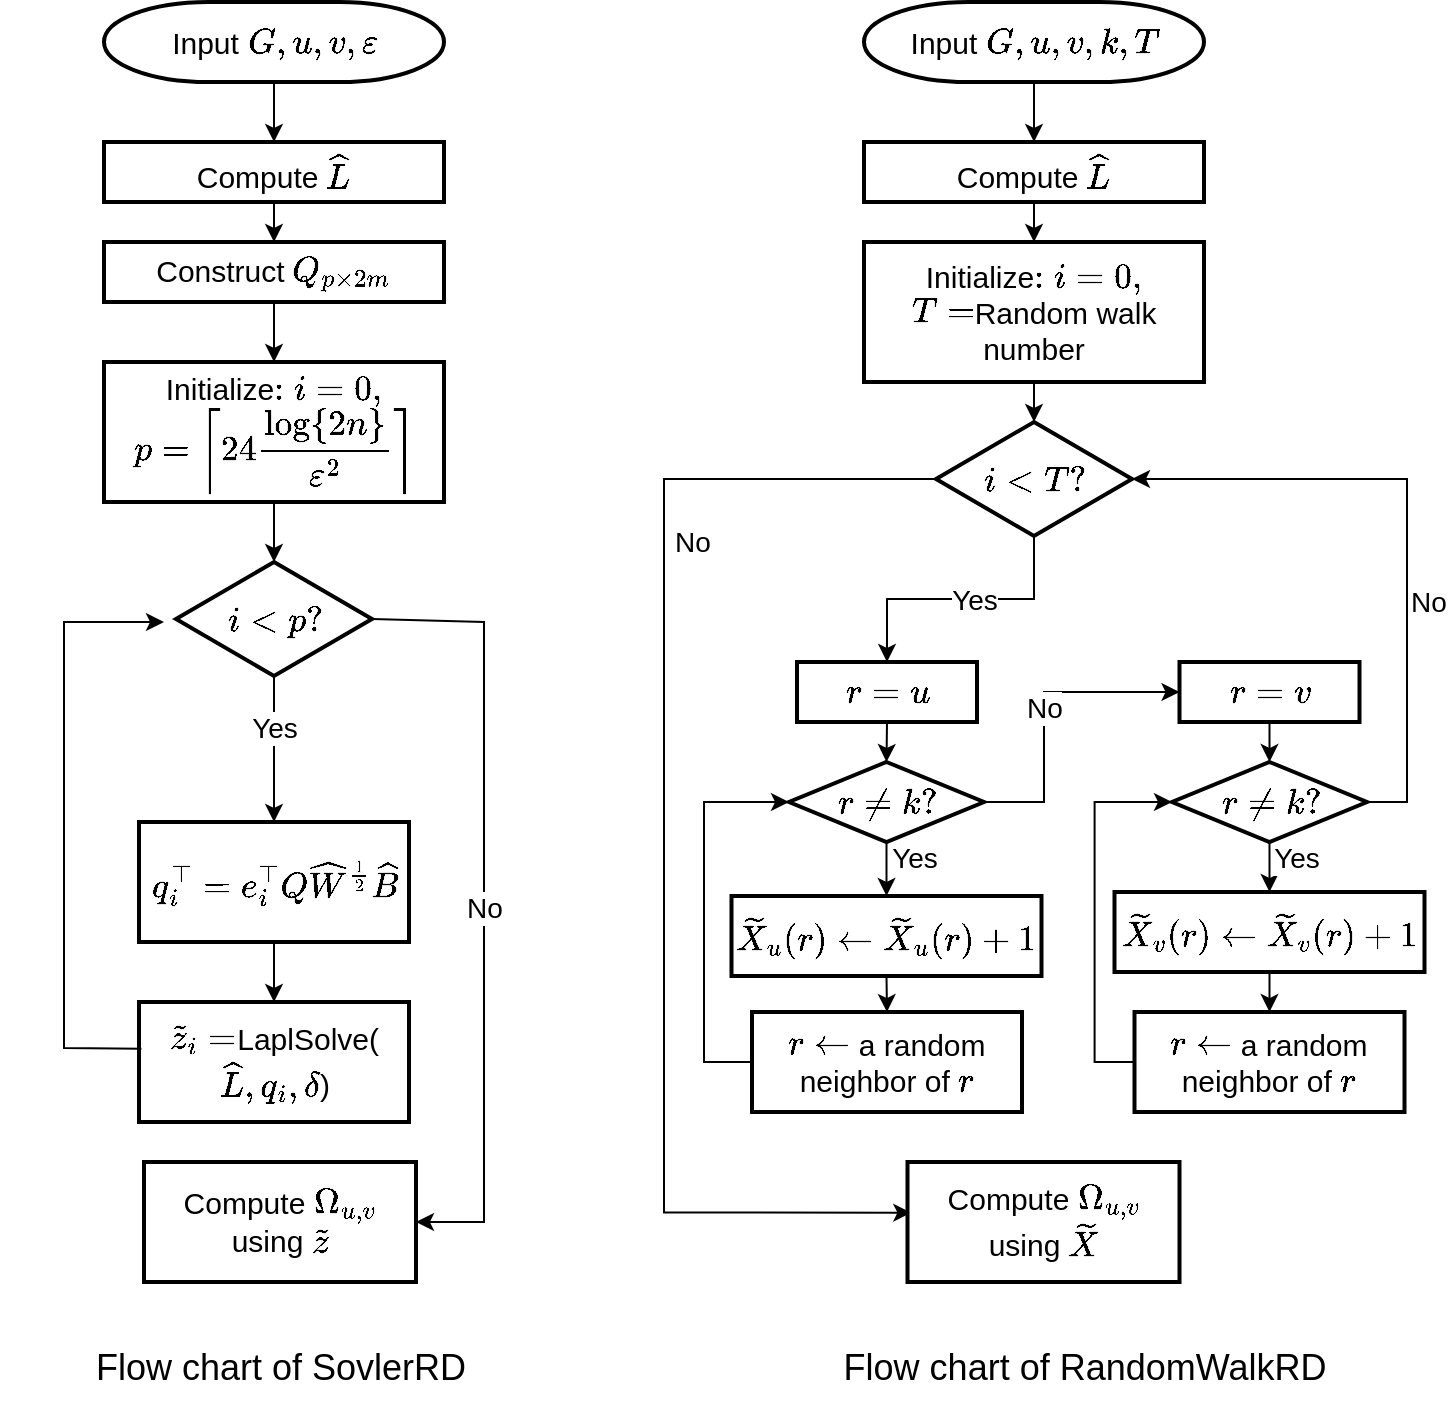 <mxfile version="26.2.12">
  <diagram id="6a731a19-8d31-9384-78a2-239565b7b9f0" name="Page-1">
    <mxGraphModel dx="1566" dy="902" grid="1" gridSize="10" guides="1" tooltips="1" connect="1" arrows="1" fold="1" page="1" pageScale="1" pageWidth="1169" pageHeight="827" background="none" math="1" shadow="0">
      <root>
        <mxCell id="0" />
        <mxCell id="1" parent="0" />
        <mxCell id="6gbHNIe6kbGb1KUCdrM2-60" style="edgeStyle=orthogonalEdgeStyle;rounded=0;orthogonalLoop=1;jettySize=auto;html=1;exitX=0.5;exitY=1;exitDx=0;exitDy=0;exitPerimeter=0;entryX=0.5;entryY=0;entryDx=0;entryDy=0;" parent="1" source="HDR-ENTHewPlgLy2R7sd-55" target="HDR-ENTHewPlgLy2R7sd-56" edge="1">
          <mxGeometry relative="1" as="geometry" />
        </mxCell>
        <mxCell id="HDR-ENTHewPlgLy2R7sd-55" value="&lt;font style=&quot;font-size: 15px;&quot;&gt;Input `G,u,v,\epsilon`&lt;/font&gt;" style="shape=mxgraph.flowchart.terminator;strokeWidth=2;gradientColor=none;gradientDirection=north;fontStyle=0;html=1;" parent="1" vertex="1">
          <mxGeometry x="120" y="40" width="170" height="40" as="geometry" />
        </mxCell>
        <mxCell id="HDR-ENTHewPlgLy2R7sd-58" style="edgeStyle=orthogonalEdgeStyle;rounded=0;orthogonalLoop=1;jettySize=auto;html=1;exitX=0.5;exitY=1;exitDx=0;exitDy=0;entryX=0.5;entryY=0;entryDx=0;entryDy=0;" parent="1" source="HDR-ENTHewPlgLy2R7sd-56" target="HDR-ENTHewPlgLy2R7sd-57" edge="1">
          <mxGeometry relative="1" as="geometry" />
        </mxCell>
        <mxCell id="HDR-ENTHewPlgLy2R7sd-56" value="&lt;font style=&quot;font-size: 15px;&quot;&gt;Compute `\hat{L}`&lt;/font&gt;" style="rounded=0;whiteSpace=wrap;html=1;strokeWidth=2;" parent="1" vertex="1">
          <mxGeometry x="120" y="110" width="170" height="30" as="geometry" />
        </mxCell>
        <mxCell id="6gbHNIe6kbGb1KUCdrM2-79" value="" style="edgeStyle=orthogonalEdgeStyle;rounded=0;orthogonalLoop=1;jettySize=auto;html=1;endArrow=none;startFill=0;" parent="1" source="HDR-ENTHewPlgLy2R7sd-57" target="HDR-ENTHewPlgLy2R7sd-56" edge="1">
          <mxGeometry relative="1" as="geometry" />
        </mxCell>
        <mxCell id="HDR-ENTHewPlgLy2R7sd-57" value="&lt;font style=&quot;font-size: 15px;&quot;&gt;Construct `Q_{p \times 2m}`&lt;/font&gt;" style="rounded=0;whiteSpace=wrap;html=1;strokeWidth=2;" parent="1" vertex="1">
          <mxGeometry x="120" y="160" width="170" height="30" as="geometry" />
        </mxCell>
        <mxCell id="HDR-ENTHewPlgLy2R7sd-59" value="&lt;font style=&quot;font-size: 15px;&quot;&gt;`i&amp;lt;p?`&lt;/font&gt;" style="shape=mxgraph.flowchart.decision;strokeWidth=2;gradientColor=none;gradientDirection=north;fontStyle=0;html=1;" parent="1" vertex="1">
          <mxGeometry x="156" y="320" width="98" height="57" as="geometry" />
        </mxCell>
        <mxCell id="HDR-ENTHewPlgLy2R7sd-60" value="&lt;font style=&quot;font-size: 15px;&quot;&gt;`\tilde{z}_i=`LaplSolve(`\hat{L},q_i,\delta`)&lt;/font&gt;" style="rounded=0;whiteSpace=wrap;html=1;strokeWidth=2;" parent="1" vertex="1">
          <mxGeometry x="137.5" y="540" width="135" height="60" as="geometry" />
        </mxCell>
        <mxCell id="HDR-ENTHewPlgLy2R7sd-61" style="edgeStyle=orthogonalEdgeStyle;rounded=0;orthogonalLoop=1;jettySize=auto;html=1;exitX=0.5;exitY=1;exitDx=0;exitDy=0;exitPerimeter=0;entryX=0.5;entryY=0;entryDx=0;entryDy=0;" parent="1" source="HDR-ENTHewPlgLy2R7sd-59" target="6gbHNIe6kbGb1KUCdrM2-57" edge="1">
          <mxGeometry relative="1" as="geometry">
            <mxPoint x="205" y="450" as="targetPoint" />
          </mxGeometry>
        </mxCell>
        <mxCell id="HDR-ENTHewPlgLy2R7sd-62" value="&lt;font style=&quot;font-size: 14px;&quot;&gt;Yes&lt;/font&gt;" style="edgeLabel;html=1;align=center;verticalAlign=middle;resizable=0;points=[];" parent="HDR-ENTHewPlgLy2R7sd-61" vertex="1" connectable="0">
          <mxGeometry x="-0.292" relative="1" as="geometry">
            <mxPoint as="offset" />
          </mxGeometry>
        </mxCell>
        <mxCell id="HDR-ENTHewPlgLy2R7sd-63" value="" style="endArrow=classic;html=1;rounded=0;exitX=0.009;exitY=0.39;exitDx=0;exitDy=0;exitPerimeter=0;" parent="1" source="HDR-ENTHewPlgLy2R7sd-60" edge="1">
          <mxGeometry width="50" height="50" relative="1" as="geometry">
            <mxPoint x="90" y="420" as="sourcePoint" />
            <mxPoint x="150" y="350" as="targetPoint" />
            <Array as="points">
              <mxPoint x="100" y="563" />
              <mxPoint x="100" y="350" />
            </Array>
          </mxGeometry>
        </mxCell>
        <mxCell id="HDR-ENTHewPlgLy2R7sd-64" style="edgeStyle=orthogonalEdgeStyle;rounded=0;orthogonalLoop=1;jettySize=auto;html=1;exitX=0.5;exitY=1;exitDx=0;exitDy=0;entryX=0.5;entryY=0;entryDx=0;entryDy=0;" parent="1" source="HDR-ENTHewPlgLy2R7sd-57" target="6gbHNIe6kbGb1KUCdrM2-80" edge="1">
          <mxGeometry relative="1" as="geometry" />
        </mxCell>
        <mxCell id="HDR-ENTHewPlgLy2R7sd-65" value="" style="endArrow=classic;html=1;rounded=0;exitX=1;exitY=0.5;exitDx=0;exitDy=0;exitPerimeter=0;entryX=1;entryY=0.5;entryDx=0;entryDy=0;" parent="1" source="HDR-ENTHewPlgLy2R7sd-59" target="HDR-ENTHewPlgLy2R7sd-66" edge="1">
          <mxGeometry width="50" height="50" relative="1" as="geometry">
            <mxPoint x="340" y="330" as="sourcePoint" />
            <mxPoint x="210" y="520" as="targetPoint" />
            <Array as="points">
              <mxPoint x="310" y="350" />
              <mxPoint x="310" y="650" />
            </Array>
          </mxGeometry>
        </mxCell>
        <mxCell id="6gbHNIe6kbGb1KUCdrM2-56" value="&lt;font style=&quot;font-size: 14px;&quot;&gt;No&lt;/font&gt;" style="edgeLabel;html=1;align=center;verticalAlign=middle;resizable=0;points=[];" parent="HDR-ENTHewPlgLy2R7sd-65" vertex="1" connectable="0">
          <mxGeometry x="0.017" relative="1" as="geometry">
            <mxPoint as="offset" />
          </mxGeometry>
        </mxCell>
        <mxCell id="HDR-ENTHewPlgLy2R7sd-66" value="&lt;font style=&quot;font-size: 15px;&quot;&gt;Compute `\Omega_{u,v}`&lt;/font&gt;&lt;div&gt;&lt;font style=&quot;font-size: 15px;&quot;&gt;using `\tilde{z}`&lt;/font&gt;&lt;/div&gt;" style="rounded=0;whiteSpace=wrap;html=1;strokeWidth=2;" parent="1" vertex="1">
          <mxGeometry x="140" y="620" width="136" height="60" as="geometry" />
        </mxCell>
        <mxCell id="6gbHNIe6kbGb1KUCdrM2-58" style="edgeStyle=orthogonalEdgeStyle;rounded=0;orthogonalLoop=1;jettySize=auto;html=1;exitX=0.5;exitY=1;exitDx=0;exitDy=0;entryX=0.5;entryY=0;entryDx=0;entryDy=0;" parent="1" source="6gbHNIe6kbGb1KUCdrM2-57" target="HDR-ENTHewPlgLy2R7sd-60" edge="1">
          <mxGeometry relative="1" as="geometry" />
        </mxCell>
        <mxCell id="6gbHNIe6kbGb1KUCdrM2-57" value="&lt;span style=&quot;font-size: 15px;&quot;&gt;`q_i^\top=e_i^\topQ\hat{W}^{1/2}\hat{B}`&lt;/span&gt;" style="rounded=0;whiteSpace=wrap;html=1;strokeWidth=2;" parent="1" vertex="1">
          <mxGeometry x="137.5" y="450" width="135" height="60" as="geometry" />
        </mxCell>
        <mxCell id="6gbHNIe6kbGb1KUCdrM2-77" value="&lt;font style=&quot;font-size: 18px;&quot;&gt;Flow chart of SovlerRD&lt;/font&gt;" style="text;html=1;align=center;verticalAlign=middle;resizable=0;points=[];autosize=1;strokeColor=none;fillColor=none;" parent="1" vertex="1">
          <mxGeometry x="103" y="703" width="210" height="40" as="geometry" />
        </mxCell>
        <mxCell id="6gbHNIe6kbGb1KUCdrM2-78" value="&lt;font style=&quot;font-size: 18px;&quot;&gt;Flow chart of RandomWalkRD&lt;/font&gt;" style="text;html=1;align=center;verticalAlign=middle;resizable=0;points=[];autosize=1;strokeColor=none;fillColor=none;" parent="1" vertex="1">
          <mxGeometry x="480" y="703" width="260" height="40" as="geometry" />
        </mxCell>
        <mxCell id="6gbHNIe6kbGb1KUCdrM2-80" value="&lt;font style=&quot;font-size: 15px;&quot;&gt;Initialize`: i=0,`&lt;/font&gt;&lt;div&gt;&lt;font style=&quot;font-size: 15px;&quot;&gt;`p=\ceil {24\log {2n}/\epsilon^2} `&lt;/font&gt;&lt;/div&gt;" style="rounded=0;whiteSpace=wrap;html=1;strokeWidth=2;" parent="1" vertex="1">
          <mxGeometry x="120" y="220" width="170" height="70" as="geometry" />
        </mxCell>
        <mxCell id="6gbHNIe6kbGb1KUCdrM2-81" style="edgeStyle=orthogonalEdgeStyle;rounded=0;orthogonalLoop=1;jettySize=auto;html=1;exitX=0.5;exitY=1;exitDx=0;exitDy=0;entryX=0.5;entryY=0;entryDx=0;entryDy=0;entryPerimeter=0;" parent="1" source="6gbHNIe6kbGb1KUCdrM2-80" target="HDR-ENTHewPlgLy2R7sd-59" edge="1">
          <mxGeometry relative="1" as="geometry" />
        </mxCell>
        <mxCell id="6gbHNIe6kbGb1KUCdrM2-82" style="edgeStyle=orthogonalEdgeStyle;rounded=0;orthogonalLoop=1;jettySize=auto;html=1;exitX=0.5;exitY=1;exitDx=0;exitDy=0;exitPerimeter=0;entryX=0.5;entryY=0;entryDx=0;entryDy=0;" parent="1" source="6gbHNIe6kbGb1KUCdrM2-122" target="6gbHNIe6kbGb1KUCdrM2-85" edge="1">
          <mxGeometry relative="1" as="geometry">
            <mxPoint x="585" y="70" as="sourcePoint" />
          </mxGeometry>
        </mxCell>
        <mxCell id="6gbHNIe6kbGb1KUCdrM2-85" value="&lt;font style=&quot;font-size: 15px;&quot;&gt;Compute `\hat{L}`&lt;/font&gt;" style="rounded=0;whiteSpace=wrap;html=1;strokeWidth=2;" parent="1" vertex="1">
          <mxGeometry x="500" y="110" width="170" height="30" as="geometry" />
        </mxCell>
        <mxCell id="6gbHNIe6kbGb1KUCdrM2-118" style="edgeStyle=orthogonalEdgeStyle;rounded=0;orthogonalLoop=1;jettySize=auto;html=1;exitX=0;exitY=0.5;exitDx=0;exitDy=0;exitPerimeter=0;entryX=0.014;entryY=0.422;entryDx=0;entryDy=0;entryPerimeter=0;" parent="1" source="6gbHNIe6kbGb1KUCdrM2-88" target="6gbHNIe6kbGb1KUCdrM2-96" edge="1">
          <mxGeometry relative="1" as="geometry">
            <mxPoint x="480" y="630" as="targetPoint" />
            <Array as="points">
              <mxPoint x="400" y="279" />
              <mxPoint x="400" y="645" />
            </Array>
          </mxGeometry>
        </mxCell>
        <mxCell id="6gbHNIe6kbGb1KUCdrM2-119" value="&lt;font style=&quot;font-size: 14px;&quot;&gt;No&lt;/font&gt;" style="edgeLabel;html=1;align=center;verticalAlign=middle;resizable=0;points=[];" parent="6gbHNIe6kbGb1KUCdrM2-118" vertex="1" connectable="0">
          <mxGeometry x="0.108" y="1" relative="1" as="geometry">
            <mxPoint x="13" y="-180" as="offset" />
          </mxGeometry>
        </mxCell>
        <mxCell id="6gbHNIe6kbGb1KUCdrM2-88" value="&lt;font style=&quot;font-size: 15px;&quot;&gt;`i&amp;lt;T?`&lt;/font&gt;" style="shape=mxgraph.flowchart.decision;strokeWidth=2;gradientColor=none;gradientDirection=north;fontStyle=0;html=1;" parent="1" vertex="1">
          <mxGeometry x="536" y="250" width="98" height="57" as="geometry" />
        </mxCell>
        <mxCell id="6gbHNIe6kbGb1KUCdrM2-89" value="&lt;font style=&quot;font-size: 15px;&quot;&gt;`r\leftarrow` a random neighbor of `r`&lt;/font&gt;" style="rounded=0;whiteSpace=wrap;html=1;strokeWidth=2;" parent="1" vertex="1">
          <mxGeometry x="444" y="545" width="135" height="50" as="geometry" />
        </mxCell>
        <mxCell id="6gbHNIe6kbGb1KUCdrM2-90" style="edgeStyle=orthogonalEdgeStyle;rounded=0;orthogonalLoop=1;jettySize=auto;html=1;exitX=0.5;exitY=1;exitDx=0;exitDy=0;exitPerimeter=0;entryX=0.5;entryY=0;entryDx=0;entryDy=0;" parent="1" source="6gbHNIe6kbGb1KUCdrM2-88" target="6gbHNIe6kbGb1KUCdrM2-98" edge="1">
          <mxGeometry relative="1" as="geometry">
            <mxPoint x="585" y="340" as="targetPoint" />
          </mxGeometry>
        </mxCell>
        <mxCell id="6gbHNIe6kbGb1KUCdrM2-91" value="&lt;font style=&quot;font-size: 14px;&quot;&gt;Yes&lt;/font&gt;" style="edgeLabel;html=1;align=center;verticalAlign=middle;resizable=0;points=[];" parent="6gbHNIe6kbGb1KUCdrM2-90" vertex="1" connectable="0">
          <mxGeometry x="-0.292" relative="1" as="geometry">
            <mxPoint x="-13" as="offset" />
          </mxGeometry>
        </mxCell>
        <mxCell id="6gbHNIe6kbGb1KUCdrM2-92" value="" style="endArrow=classic;html=1;rounded=0;exitX=0;exitY=0.5;exitDx=0;exitDy=0;entryX=0;entryY=0.5;entryDx=0;entryDy=0;entryPerimeter=0;" parent="1" source="6gbHNIe6kbGb1KUCdrM2-89" target="6gbHNIe6kbGb1KUCdrM2-101" edge="1">
          <mxGeometry width="50" height="50" relative="1" as="geometry">
            <mxPoint x="418.715" y="823.4" as="sourcePoint" />
            <mxPoint x="430" y="660" as="targetPoint" />
            <Array as="points">
              <mxPoint x="420" y="570" />
              <mxPoint x="420" y="440" />
            </Array>
          </mxGeometry>
        </mxCell>
        <mxCell id="6gbHNIe6kbGb1KUCdrM2-93" style="edgeStyle=orthogonalEdgeStyle;rounded=0;orthogonalLoop=1;jettySize=auto;html=1;exitX=0.5;exitY=1;exitDx=0;exitDy=0;entryX=0.5;entryY=0;entryDx=0;entryDy=0;" parent="1" source="6gbHNIe6kbGb1KUCdrM2-85" target="6gbHNIe6kbGb1KUCdrM2-99" edge="1">
          <mxGeometry relative="1" as="geometry">
            <mxPoint x="585" y="180" as="sourcePoint" />
          </mxGeometry>
        </mxCell>
        <mxCell id="6gbHNIe6kbGb1KUCdrM2-94" value="" style="endArrow=classic;html=1;rounded=0;exitX=1;exitY=0.5;exitDx=0;exitDy=0;exitPerimeter=0;entryX=0;entryY=0.5;entryDx=0;entryDy=0;" parent="1" source="6gbHNIe6kbGb1KUCdrM2-101" target="6gbHNIe6kbGb1KUCdrM2-107" edge="1">
          <mxGeometry width="50" height="50" relative="1" as="geometry">
            <mxPoint x="820.0" y="580" as="sourcePoint" />
            <mxPoint x="920" y="690" as="targetPoint" />
            <Array as="points">
              <mxPoint x="590" y="440" />
              <mxPoint x="590" y="385" />
            </Array>
          </mxGeometry>
        </mxCell>
        <mxCell id="6gbHNIe6kbGb1KUCdrM2-95" value="&lt;font style=&quot;font-size: 14px;&quot;&gt;No&lt;/font&gt;" style="edgeLabel;html=1;align=center;verticalAlign=middle;resizable=0;points=[];" parent="6gbHNIe6kbGb1KUCdrM2-94" vertex="1" connectable="0">
          <mxGeometry x="0.017" relative="1" as="geometry">
            <mxPoint as="offset" />
          </mxGeometry>
        </mxCell>
        <mxCell id="6gbHNIe6kbGb1KUCdrM2-96" value="&lt;font style=&quot;font-size: 15px;&quot;&gt;Compute `\Omega_{u,v}`&lt;/font&gt;&lt;div&gt;&lt;font style=&quot;font-size: 15px;&quot;&gt;using `\tilde{X}`&lt;/font&gt;&lt;/div&gt;" style="rounded=0;whiteSpace=wrap;html=1;strokeWidth=2;" parent="1" vertex="1">
          <mxGeometry x="521.75" y="620" width="136" height="60" as="geometry" />
        </mxCell>
        <mxCell id="6gbHNIe6kbGb1KUCdrM2-97" style="edgeStyle=orthogonalEdgeStyle;rounded=0;orthogonalLoop=1;jettySize=auto;html=1;exitX=0.5;exitY=1;exitDx=0;exitDy=0;entryX=0.5;entryY=0;entryDx=0;entryDy=0;entryPerimeter=0;" parent="1" source="6gbHNIe6kbGb1KUCdrM2-98" target="6gbHNIe6kbGb1KUCdrM2-101" edge="1">
          <mxGeometry relative="1" as="geometry" />
        </mxCell>
        <mxCell id="6gbHNIe6kbGb1KUCdrM2-98" value="&lt;span style=&quot;font-size: 15px;&quot;&gt;`r=u`&lt;/span&gt;" style="rounded=0;whiteSpace=wrap;html=1;strokeWidth=2;" parent="1" vertex="1">
          <mxGeometry x="466.5" y="370" width="90" height="30" as="geometry" />
        </mxCell>
        <mxCell id="6gbHNIe6kbGb1KUCdrM2-99" value="&lt;font style=&quot;font-size: 15px;&quot;&gt;Initialize`: i=0,`&lt;/font&gt;&lt;div&gt;&lt;font style=&quot;font-size: 15px;&quot;&gt;`T=`Random walk number&lt;/font&gt;&lt;/div&gt;" style="rounded=0;whiteSpace=wrap;html=1;strokeWidth=2;" parent="1" vertex="1">
          <mxGeometry x="500" y="160" width="170" height="70" as="geometry" />
        </mxCell>
        <mxCell id="6gbHNIe6kbGb1KUCdrM2-100" style="edgeStyle=orthogonalEdgeStyle;rounded=0;orthogonalLoop=1;jettySize=auto;html=1;exitX=0.5;exitY=1;exitDx=0;exitDy=0;entryX=0.5;entryY=0;entryDx=0;entryDy=0;entryPerimeter=0;" parent="1" source="6gbHNIe6kbGb1KUCdrM2-99" target="6gbHNIe6kbGb1KUCdrM2-88" edge="1">
          <mxGeometry relative="1" as="geometry" />
        </mxCell>
        <mxCell id="6gbHNIe6kbGb1KUCdrM2-103" style="edgeStyle=orthogonalEdgeStyle;rounded=0;orthogonalLoop=1;jettySize=auto;html=1;exitX=0.5;exitY=1;exitDx=0;exitDy=0;exitPerimeter=0;entryX=0.5;entryY=0;entryDx=0;entryDy=0;" parent="1" source="6gbHNIe6kbGb1KUCdrM2-101" target="6gbHNIe6kbGb1KUCdrM2-102" edge="1">
          <mxGeometry relative="1" as="geometry" />
        </mxCell>
        <mxCell id="6gbHNIe6kbGb1KUCdrM2-104" value="&lt;font style=&quot;font-size: 14px;&quot;&gt;Yes&lt;/font&gt;" style="edgeLabel;html=1;align=center;verticalAlign=middle;resizable=0;points=[];" parent="6gbHNIe6kbGb1KUCdrM2-103" vertex="1" connectable="0">
          <mxGeometry x="-0.463" relative="1" as="geometry">
            <mxPoint x="13" y="1" as="offset" />
          </mxGeometry>
        </mxCell>
        <mxCell id="6gbHNIe6kbGb1KUCdrM2-101" value="&lt;font style=&quot;font-size: 15px;&quot;&gt;`r\nek?`&lt;/font&gt;" style="shape=mxgraph.flowchart.decision;strokeWidth=2;gradientColor=none;gradientDirection=north;fontStyle=0;html=1;" parent="1" vertex="1">
          <mxGeometry x="462.5" y="420" width="97.5" height="40" as="geometry" />
        </mxCell>
        <mxCell id="6gbHNIe6kbGb1KUCdrM2-105" style="edgeStyle=orthogonalEdgeStyle;rounded=0;orthogonalLoop=1;jettySize=auto;html=1;exitX=0.5;exitY=1;exitDx=0;exitDy=0;entryX=0.5;entryY=0;entryDx=0;entryDy=0;" parent="1" source="6gbHNIe6kbGb1KUCdrM2-102" target="6gbHNIe6kbGb1KUCdrM2-89" edge="1">
          <mxGeometry relative="1" as="geometry" />
        </mxCell>
        <mxCell id="6gbHNIe6kbGb1KUCdrM2-102" value="&lt;span style=&quot;font-size: 15px;&quot;&gt;`\tilde{X}_{u}(r)\leftarrow\tilde{X}_{u}(r)+1`&lt;/span&gt;" style="rounded=0;whiteSpace=wrap;html=1;strokeWidth=2;" parent="1" vertex="1">
          <mxGeometry x="433.75" y="487" width="155" height="40" as="geometry" />
        </mxCell>
        <mxCell id="6gbHNIe6kbGb1KUCdrM2-107" value="&lt;span style=&quot;font-size: 15px;&quot;&gt;`r=v`&lt;/span&gt;" style="rounded=0;whiteSpace=wrap;html=1;strokeWidth=2;" parent="1" vertex="1">
          <mxGeometry x="657.75" y="370" width="90" height="30" as="geometry" />
        </mxCell>
        <mxCell id="6gbHNIe6kbGb1KUCdrM2-108" value="&lt;font style=&quot;font-size: 15px;&quot;&gt;`r\leftarrow` a random neighbor of `r`&lt;/font&gt;" style="rounded=0;whiteSpace=wrap;html=1;strokeWidth=2;" parent="1" vertex="1">
          <mxGeometry x="635.25" y="545" width="135" height="50" as="geometry" />
        </mxCell>
        <mxCell id="6gbHNIe6kbGb1KUCdrM2-109" style="edgeStyle=orthogonalEdgeStyle;rounded=0;orthogonalLoop=1;jettySize=auto;html=1;exitX=0.5;exitY=1;exitDx=0;exitDy=0;exitPerimeter=0;entryX=0.5;entryY=0;entryDx=0;entryDy=0;" parent="1" source="6gbHNIe6kbGb1KUCdrM2-111" target="6gbHNIe6kbGb1KUCdrM2-113" edge="1">
          <mxGeometry relative="1" as="geometry" />
        </mxCell>
        <mxCell id="6gbHNIe6kbGb1KUCdrM2-110" value="&lt;font style=&quot;font-size: 14px;&quot;&gt;Yes&lt;/font&gt;" style="edgeLabel;html=1;align=center;verticalAlign=middle;resizable=0;points=[];" parent="6gbHNIe6kbGb1KUCdrM2-109" vertex="1" connectable="0">
          <mxGeometry x="-0.463" relative="1" as="geometry">
            <mxPoint x="13" y="1" as="offset" />
          </mxGeometry>
        </mxCell>
        <mxCell id="6gbHNIe6kbGb1KUCdrM2-115" style="edgeStyle=orthogonalEdgeStyle;rounded=0;orthogonalLoop=1;jettySize=auto;html=1;exitX=1;exitY=0.5;exitDx=0;exitDy=0;exitPerimeter=0;entryX=1;entryY=0.5;entryDx=0;entryDy=0;entryPerimeter=0;" parent="1" source="6gbHNIe6kbGb1KUCdrM2-111" target="6gbHNIe6kbGb1KUCdrM2-88" edge="1">
          <mxGeometry relative="1" as="geometry">
            <mxPoint x="830" y="410" as="targetPoint" />
          </mxGeometry>
        </mxCell>
        <mxCell id="6gbHNIe6kbGb1KUCdrM2-116" value="&lt;font style=&quot;font-size: 14px;&quot;&gt;No&lt;/font&gt;" style="edgeLabel;html=1;align=center;verticalAlign=middle;resizable=0;points=[];" parent="6gbHNIe6kbGb1KUCdrM2-115" vertex="1" connectable="0">
          <mxGeometry x="-0.247" y="2" relative="1" as="geometry">
            <mxPoint x="12" as="offset" />
          </mxGeometry>
        </mxCell>
        <mxCell id="6gbHNIe6kbGb1KUCdrM2-111" value="&lt;font style=&quot;font-size: 15px;&quot;&gt;`r\nek?`&lt;/font&gt;" style="shape=mxgraph.flowchart.decision;strokeWidth=2;gradientColor=none;gradientDirection=north;fontStyle=0;html=1;" parent="1" vertex="1">
          <mxGeometry x="654" y="420" width="97.5" height="40" as="geometry" />
        </mxCell>
        <mxCell id="6gbHNIe6kbGb1KUCdrM2-112" style="edgeStyle=orthogonalEdgeStyle;rounded=0;orthogonalLoop=1;jettySize=auto;html=1;exitX=0.5;exitY=1;exitDx=0;exitDy=0;entryX=0.5;entryY=0;entryDx=0;entryDy=0;" parent="1" source="6gbHNIe6kbGb1KUCdrM2-113" target="6gbHNIe6kbGb1KUCdrM2-108" edge="1">
          <mxGeometry relative="1" as="geometry" />
        </mxCell>
        <mxCell id="6gbHNIe6kbGb1KUCdrM2-113" value="&lt;span style=&quot;font-size: 15px;&quot;&gt;`\tilde{X}_{v}(r)\leftarrow\tilde{X}_{v}(r)+1`&lt;/span&gt;" style="rounded=0;whiteSpace=wrap;html=1;strokeWidth=2;" parent="1" vertex="1">
          <mxGeometry x="625.25" y="485" width="155" height="40" as="geometry" />
        </mxCell>
        <mxCell id="6gbHNIe6kbGb1KUCdrM2-114" style="edgeStyle=orthogonalEdgeStyle;rounded=0;orthogonalLoop=1;jettySize=auto;html=1;exitX=0.5;exitY=1;exitDx=0;exitDy=0;entryX=0.5;entryY=0;entryDx=0;entryDy=0;entryPerimeter=0;" parent="1" source="6gbHNIe6kbGb1KUCdrM2-107" target="6gbHNIe6kbGb1KUCdrM2-111" edge="1">
          <mxGeometry relative="1" as="geometry" />
        </mxCell>
        <mxCell id="6gbHNIe6kbGb1KUCdrM2-117" style="edgeStyle=orthogonalEdgeStyle;rounded=0;orthogonalLoop=1;jettySize=auto;html=1;exitX=0;exitY=0.5;exitDx=0;exitDy=0;entryX=0;entryY=0.5;entryDx=0;entryDy=0;entryPerimeter=0;" parent="1" source="6gbHNIe6kbGb1KUCdrM2-108" target="6gbHNIe6kbGb1KUCdrM2-111" edge="1">
          <mxGeometry relative="1" as="geometry" />
        </mxCell>
        <mxCell id="6gbHNIe6kbGb1KUCdrM2-122" value="&lt;font style=&quot;font-size: 15px;&quot;&gt;Input `G,u,v,k,T`&lt;/font&gt;" style="shape=mxgraph.flowchart.terminator;strokeWidth=2;gradientColor=none;gradientDirection=north;fontStyle=0;html=1;" parent="1" vertex="1">
          <mxGeometry x="500" y="40" width="170" height="40" as="geometry" />
        </mxCell>
      </root>
    </mxGraphModel>
  </diagram>
</mxfile>
